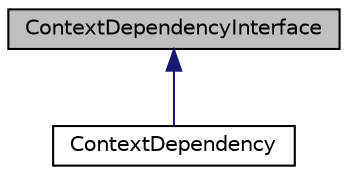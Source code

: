 digraph "ContextDependencyInterface"
{
  edge [fontname="Helvetica",fontsize="10",labelfontname="Helvetica",labelfontsize="10"];
  node [fontname="Helvetica",fontsize="10",shape=record];
  Node0 [label="ContextDependencyInterface",height=0.2,width=0.4,color="black", fillcolor="grey75", style="filled", fontcolor="black"];
  Node0 -> Node1 [dir="back",color="midnightblue",fontsize="10",style="solid",fontname="Helvetica"];
  Node1 [label="ContextDependency",height=0.2,width=0.4,color="black", fillcolor="white", style="filled",URL="$classkaldi_1_1ContextDependency.html"];
}
